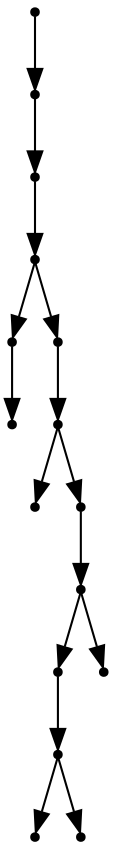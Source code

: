 digraph {
  15 [shape=point];
  14 [shape=point];
  13 [shape=point];
  12 [shape=point];
  1 [shape=point];
  0 [shape=point];
  11 [shape=point];
  10 [shape=point];
  2 [shape=point];
  9 [shape=point];
  8 [shape=point];
  6 [shape=point];
  5 [shape=point];
  3 [shape=point];
  4 [shape=point];
  7 [shape=point];
15 -> 14;
14 -> 13;
13 -> 12;
12 -> 1;
1 -> 0;
12 -> 11;
11 -> 10;
10 -> 2;
10 -> 9;
9 -> 8;
8 -> 6;
6 -> 5;
5 -> 3;
5 -> 4;
8 -> 7;
}
